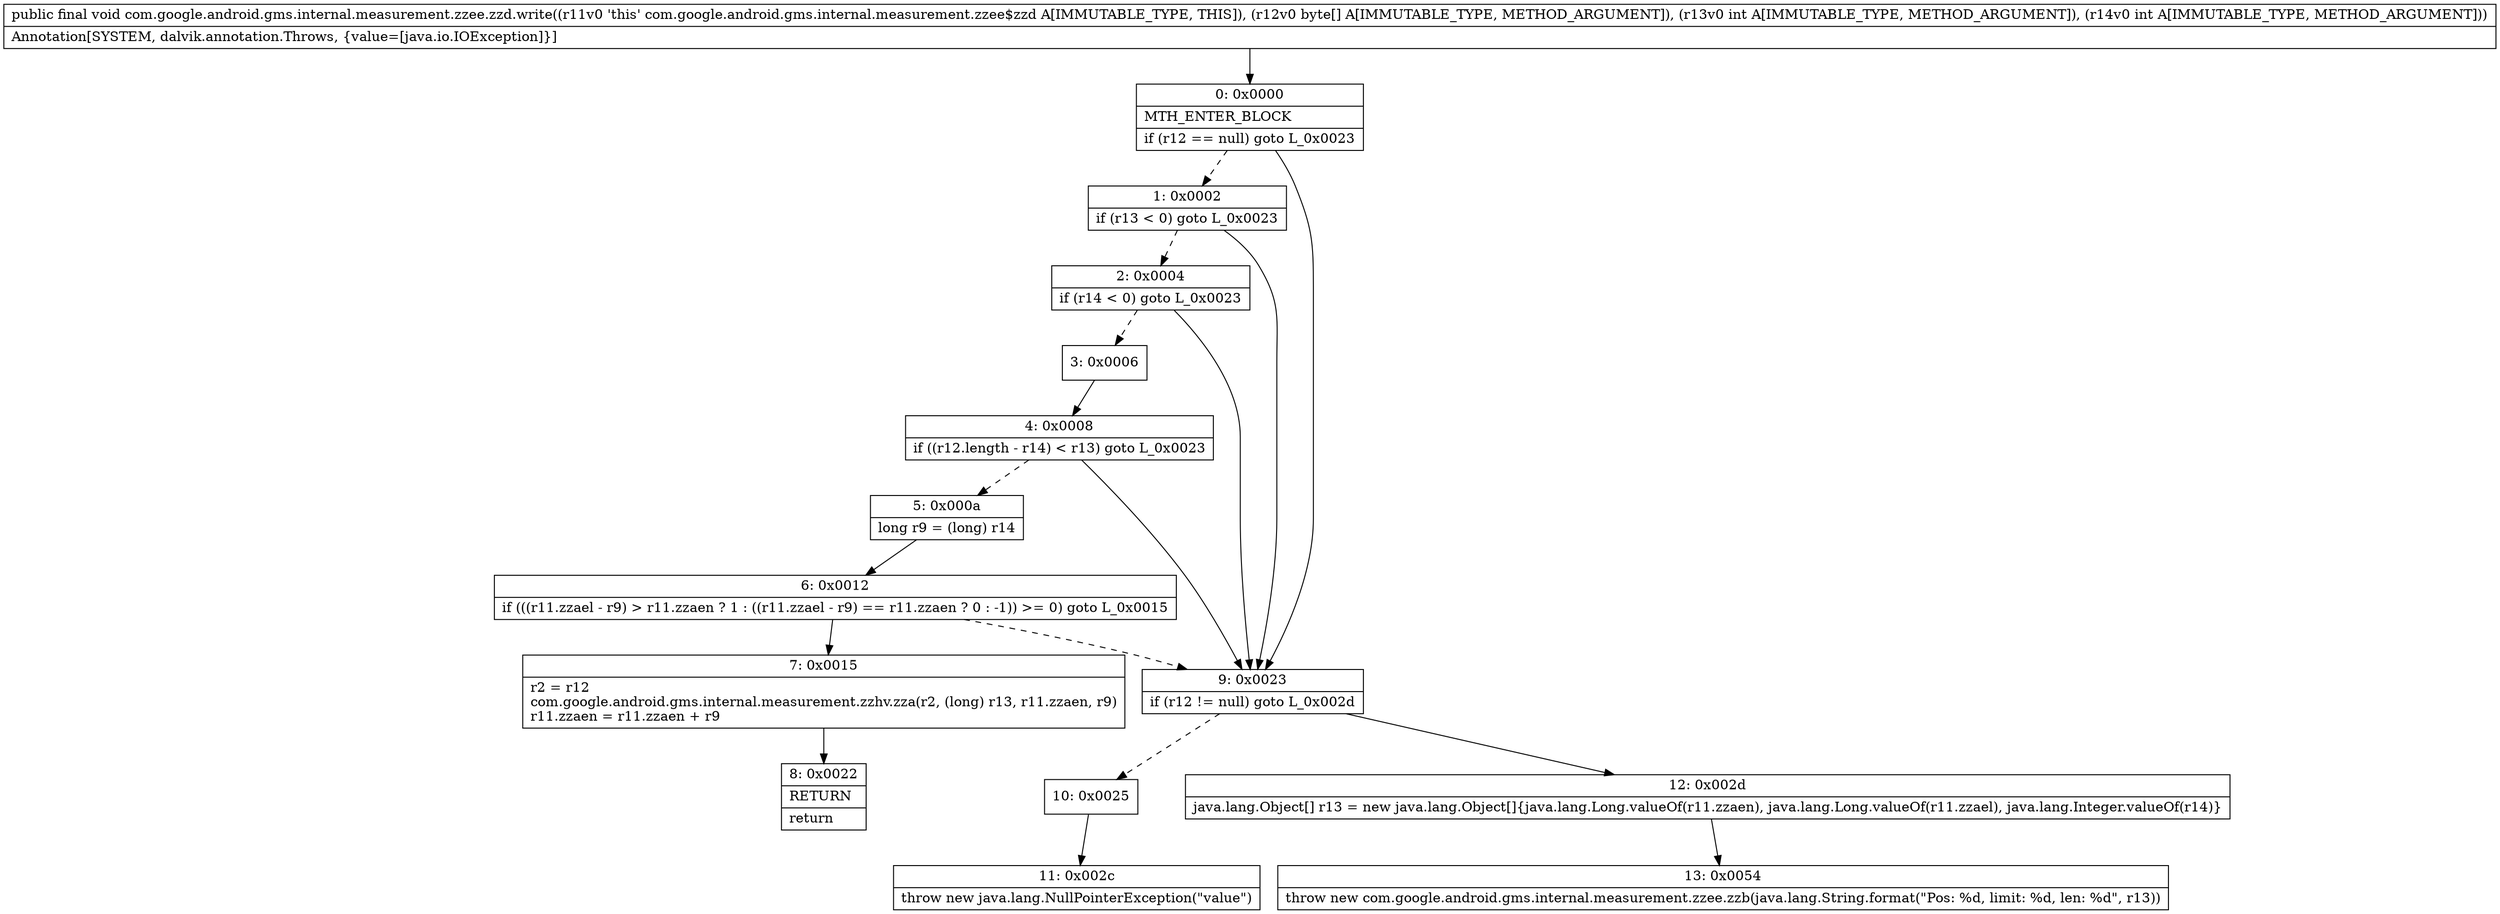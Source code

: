 digraph "CFG forcom.google.android.gms.internal.measurement.zzee.zzd.write([BII)V" {
Node_0 [shape=record,label="{0\:\ 0x0000|MTH_ENTER_BLOCK\l|if (r12 == null) goto L_0x0023\l}"];
Node_1 [shape=record,label="{1\:\ 0x0002|if (r13 \< 0) goto L_0x0023\l}"];
Node_2 [shape=record,label="{2\:\ 0x0004|if (r14 \< 0) goto L_0x0023\l}"];
Node_3 [shape=record,label="{3\:\ 0x0006}"];
Node_4 [shape=record,label="{4\:\ 0x0008|if ((r12.length \- r14) \< r13) goto L_0x0023\l}"];
Node_5 [shape=record,label="{5\:\ 0x000a|long r9 = (long) r14\l}"];
Node_6 [shape=record,label="{6\:\ 0x0012|if (((r11.zzael \- r9) \> r11.zzaen ? 1 : ((r11.zzael \- r9) == r11.zzaen ? 0 : \-1)) \>= 0) goto L_0x0015\l}"];
Node_7 [shape=record,label="{7\:\ 0x0015|r2 = r12\lcom.google.android.gms.internal.measurement.zzhv.zza(r2, (long) r13, r11.zzaen, r9)\lr11.zzaen = r11.zzaen + r9\l}"];
Node_8 [shape=record,label="{8\:\ 0x0022|RETURN\l|return\l}"];
Node_9 [shape=record,label="{9\:\ 0x0023|if (r12 != null) goto L_0x002d\l}"];
Node_10 [shape=record,label="{10\:\ 0x0025}"];
Node_11 [shape=record,label="{11\:\ 0x002c|throw new java.lang.NullPointerException(\"value\")\l}"];
Node_12 [shape=record,label="{12\:\ 0x002d|java.lang.Object[] r13 = new java.lang.Object[]\{java.lang.Long.valueOf(r11.zzaen), java.lang.Long.valueOf(r11.zzael), java.lang.Integer.valueOf(r14)\}\l}"];
Node_13 [shape=record,label="{13\:\ 0x0054|throw new com.google.android.gms.internal.measurement.zzee.zzb(java.lang.String.format(\"Pos: %d, limit: %d, len: %d\", r13))\l}"];
MethodNode[shape=record,label="{public final void com.google.android.gms.internal.measurement.zzee.zzd.write((r11v0 'this' com.google.android.gms.internal.measurement.zzee$zzd A[IMMUTABLE_TYPE, THIS]), (r12v0 byte[] A[IMMUTABLE_TYPE, METHOD_ARGUMENT]), (r13v0 int A[IMMUTABLE_TYPE, METHOD_ARGUMENT]), (r14v0 int A[IMMUTABLE_TYPE, METHOD_ARGUMENT]))  | Annotation[SYSTEM, dalvik.annotation.Throws, \{value=[java.io.IOException]\}]\l}"];
MethodNode -> Node_0;
Node_0 -> Node_1[style=dashed];
Node_0 -> Node_9;
Node_1 -> Node_2[style=dashed];
Node_1 -> Node_9;
Node_2 -> Node_3[style=dashed];
Node_2 -> Node_9;
Node_3 -> Node_4;
Node_4 -> Node_5[style=dashed];
Node_4 -> Node_9;
Node_5 -> Node_6;
Node_6 -> Node_7;
Node_6 -> Node_9[style=dashed];
Node_7 -> Node_8;
Node_9 -> Node_10[style=dashed];
Node_9 -> Node_12;
Node_10 -> Node_11;
Node_12 -> Node_13;
}

